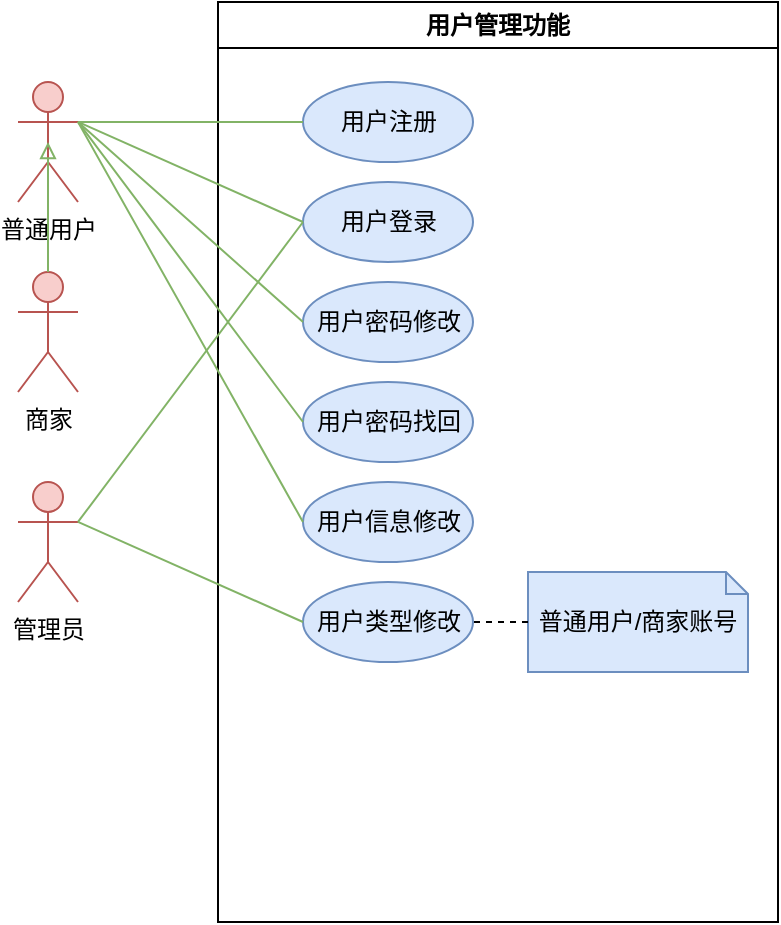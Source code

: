 <mxfile version="25.0.1">
  <diagram name="第 1 页" id="JnkWU8lNjrabSq-MCaUN">
    <mxGraphModel dx="1050" dy="569" grid="1" gridSize="10" guides="1" tooltips="1" connect="1" arrows="1" fold="1" page="1" pageScale="1" pageWidth="827" pageHeight="1169" math="0" shadow="0">
      <root>
        <mxCell id="0" />
        <mxCell id="1" parent="0" />
        <mxCell id="Xf5N_1pmWuM3FotxF5dR-1" value="用户管理功能" style="swimlane;whiteSpace=wrap;html=1;" parent="1" vertex="1">
          <mxGeometry x="320" y="80" width="280" height="460" as="geometry" />
        </mxCell>
        <mxCell id="Xf5N_1pmWuM3FotxF5dR-2" value="用户注册" style="ellipse;whiteSpace=wrap;html=1;fillColor=#dae8fc;strokeColor=#6c8ebf;" parent="Xf5N_1pmWuM3FotxF5dR-1" vertex="1">
          <mxGeometry x="42.5" y="40" width="85" height="40" as="geometry" />
        </mxCell>
        <mxCell id="Xf5N_1pmWuM3FotxF5dR-4" value="用户登录" style="ellipse;whiteSpace=wrap;html=1;fillColor=#dae8fc;strokeColor=#6c8ebf;" parent="Xf5N_1pmWuM3FotxF5dR-1" vertex="1">
          <mxGeometry x="42.5" y="90" width="85" height="40" as="geometry" />
        </mxCell>
        <mxCell id="Xf5N_1pmWuM3FotxF5dR-6" value="用户信息修改" style="ellipse;whiteSpace=wrap;html=1;fillColor=#dae8fc;strokeColor=#6c8ebf;" parent="Xf5N_1pmWuM3FotxF5dR-1" vertex="1">
          <mxGeometry x="42.5" y="240" width="85" height="40" as="geometry" />
        </mxCell>
        <mxCell id="Xf5N_1pmWuM3FotxF5dR-7" value="用户类型修改" style="ellipse;whiteSpace=wrap;html=1;fillColor=#dae8fc;strokeColor=#6c8ebf;" parent="Xf5N_1pmWuM3FotxF5dR-1" vertex="1">
          <mxGeometry x="42.5" y="290" width="85" height="40" as="geometry" />
        </mxCell>
        <mxCell id="Xf5N_1pmWuM3FotxF5dR-11" value="用户密码修改" style="ellipse;whiteSpace=wrap;html=1;fillColor=#dae8fc;strokeColor=#6c8ebf;" parent="Xf5N_1pmWuM3FotxF5dR-1" vertex="1">
          <mxGeometry x="42.5" y="140" width="85" height="40" as="geometry" />
        </mxCell>
        <mxCell id="Xf5N_1pmWuM3FotxF5dR-12" value="用户密码找回" style="ellipse;whiteSpace=wrap;html=1;fillColor=#dae8fc;strokeColor=#6c8ebf;" parent="Xf5N_1pmWuM3FotxF5dR-1" vertex="1">
          <mxGeometry x="42.5" y="190" width="85" height="40" as="geometry" />
        </mxCell>
        <mxCell id="Xf5N_1pmWuM3FotxF5dR-25" value="普通用户/商家账号" style="shape=note2;boundedLbl=1;whiteSpace=wrap;html=1;size=11;verticalAlign=top;align=center;fillColor=#dae8fc;strokeColor=#6c8ebf;" parent="Xf5N_1pmWuM3FotxF5dR-1" vertex="1">
          <mxGeometry x="155" y="285" width="110" height="50" as="geometry" />
        </mxCell>
        <mxCell id="w10hGMymRXJyzQoosufp-3" value="" style="endArrow=none;dashed=1;html=1;rounded=0;entryX=1;entryY=0.5;entryDx=0;entryDy=0;exitX=0;exitY=0.5;exitDx=0;exitDy=0;exitPerimeter=0;" edge="1" parent="Xf5N_1pmWuM3FotxF5dR-1" source="Xf5N_1pmWuM3FotxF5dR-25" target="Xf5N_1pmWuM3FotxF5dR-7">
          <mxGeometry width="50" height="50" relative="1" as="geometry">
            <mxPoint x="410" y="180" as="sourcePoint" />
            <mxPoint x="300" y="170" as="targetPoint" />
          </mxGeometry>
        </mxCell>
        <mxCell id="Xf5N_1pmWuM3FotxF5dR-14" value="普通用户" style="shape=umlActor;verticalLabelPosition=bottom;verticalAlign=top;html=1;fillColor=#f8cecc;strokeColor=#b85450;" parent="1" vertex="1">
          <mxGeometry x="220" y="120" width="30" height="60" as="geometry" />
        </mxCell>
        <mxCell id="Xf5N_1pmWuM3FotxF5dR-15" value="商家" style="shape=umlActor;verticalLabelPosition=bottom;verticalAlign=top;html=1;fillColor=#f8cecc;strokeColor=#b85450;" parent="1" vertex="1">
          <mxGeometry x="220" y="215" width="30" height="60" as="geometry" />
        </mxCell>
        <mxCell id="Xf5N_1pmWuM3FotxF5dR-16" value="管理员" style="shape=umlActor;verticalLabelPosition=bottom;verticalAlign=top;html=1;fillColor=#f8cecc;strokeColor=#b85450;" parent="1" vertex="1">
          <mxGeometry x="220" y="320" width="30" height="60" as="geometry" />
        </mxCell>
        <mxCell id="Xf5N_1pmWuM3FotxF5dR-17" value="" style="endArrow=block;endFill=0;html=1;rounded=0;fillColor=#d5e8d4;strokeColor=#82b366;exitX=0.5;exitY=0;exitDx=0;exitDy=0;exitPerimeter=0;entryX=0.5;entryY=0.5;entryDx=0;entryDy=0;entryPerimeter=0;" parent="1" source="Xf5N_1pmWuM3FotxF5dR-15" target="Xf5N_1pmWuM3FotxF5dR-14" edge="1">
          <mxGeometry width="160" relative="1" as="geometry">
            <mxPoint x="275" y="365" as="sourcePoint" />
            <mxPoint x="260" y="285" as="targetPoint" />
          </mxGeometry>
        </mxCell>
        <mxCell id="Xf5N_1pmWuM3FotxF5dR-19" value="" style="endArrow=none;html=1;rounded=0;fillColor=#d5e8d4;strokeColor=#82b366;exitX=0;exitY=0.5;exitDx=0;exitDy=0;entryX=1;entryY=0.333;entryDx=0;entryDy=0;entryPerimeter=0;" parent="1" source="Xf5N_1pmWuM3FotxF5dR-4" target="Xf5N_1pmWuM3FotxF5dR-16" edge="1">
          <mxGeometry width="50" height="50" relative="1" as="geometry">
            <mxPoint x="380" y="40" as="sourcePoint" />
            <mxPoint x="220" y="90" as="targetPoint" />
          </mxGeometry>
        </mxCell>
        <mxCell id="Xf5N_1pmWuM3FotxF5dR-20" value="" style="endArrow=none;html=1;rounded=0;fillColor=#d5e8d4;strokeColor=#82b366;exitX=0;exitY=0.5;exitDx=0;exitDy=0;entryX=1;entryY=0.333;entryDx=0;entryDy=0;entryPerimeter=0;" parent="1" source="Xf5N_1pmWuM3FotxF5dR-7" target="Xf5N_1pmWuM3FotxF5dR-16" edge="1">
          <mxGeometry width="50" height="50" relative="1" as="geometry">
            <mxPoint x="390" y="50" as="sourcePoint" />
            <mxPoint x="230" y="100" as="targetPoint" />
          </mxGeometry>
        </mxCell>
        <mxCell id="Xf5N_1pmWuM3FotxF5dR-21" value="" style="endArrow=none;html=1;rounded=0;fillColor=#d5e8d4;strokeColor=#82b366;exitX=0;exitY=0.5;exitDx=0;exitDy=0;entryX=1;entryY=0.333;entryDx=0;entryDy=0;entryPerimeter=0;" parent="1" source="Xf5N_1pmWuM3FotxF5dR-6" target="Xf5N_1pmWuM3FotxF5dR-14" edge="1">
          <mxGeometry width="50" height="50" relative="1" as="geometry">
            <mxPoint x="400" y="60" as="sourcePoint" />
            <mxPoint x="240" y="110" as="targetPoint" />
          </mxGeometry>
        </mxCell>
        <mxCell id="Xf5N_1pmWuM3FotxF5dR-23" value="" style="endArrow=none;html=1;rounded=0;fillColor=#d5e8d4;strokeColor=#82b366;entryX=1;entryY=0.333;entryDx=0;entryDy=0;entryPerimeter=0;exitX=0;exitY=0.5;exitDx=0;exitDy=0;" parent="1" source="Xf5N_1pmWuM3FotxF5dR-4" target="Xf5N_1pmWuM3FotxF5dR-14" edge="1">
          <mxGeometry width="50" height="50" relative="1" as="geometry">
            <mxPoint x="400" y="110" as="sourcePoint" />
            <mxPoint x="260" y="130" as="targetPoint" />
          </mxGeometry>
        </mxCell>
        <mxCell id="Xf5N_1pmWuM3FotxF5dR-24" value="" style="endArrow=none;html=1;rounded=0;fillColor=#d5e8d4;strokeColor=#82b366;exitX=0;exitY=0.5;exitDx=0;exitDy=0;entryX=1;entryY=0.333;entryDx=0;entryDy=0;entryPerimeter=0;" parent="1" source="Xf5N_1pmWuM3FotxF5dR-2" target="Xf5N_1pmWuM3FotxF5dR-14" edge="1">
          <mxGeometry width="50" height="50" relative="1" as="geometry">
            <mxPoint x="430" y="90" as="sourcePoint" />
            <mxPoint x="270" y="140" as="targetPoint" />
          </mxGeometry>
        </mxCell>
        <mxCell id="w10hGMymRXJyzQoosufp-4" value="" style="endArrow=none;html=1;rounded=0;fillColor=#d5e8d4;strokeColor=#82b366;exitX=0;exitY=0.5;exitDx=0;exitDy=0;entryX=1;entryY=0.333;entryDx=0;entryDy=0;entryPerimeter=0;" edge="1" parent="1" source="Xf5N_1pmWuM3FotxF5dR-12" target="Xf5N_1pmWuM3FotxF5dR-14">
          <mxGeometry width="50" height="50" relative="1" as="geometry">
            <mxPoint x="773" y="345" as="sourcePoint" />
            <mxPoint x="660" y="145" as="targetPoint" />
          </mxGeometry>
        </mxCell>
        <mxCell id="w10hGMymRXJyzQoosufp-5" value="" style="endArrow=none;html=1;rounded=0;fillColor=#d5e8d4;strokeColor=#82b366;exitX=0;exitY=0.5;exitDx=0;exitDy=0;entryX=1;entryY=0.333;entryDx=0;entryDy=0;entryPerimeter=0;" edge="1" parent="1" source="Xf5N_1pmWuM3FotxF5dR-11" target="Xf5N_1pmWuM3FotxF5dR-14">
          <mxGeometry width="50" height="50" relative="1" as="geometry">
            <mxPoint x="783" y="355" as="sourcePoint" />
            <mxPoint x="670" y="155" as="targetPoint" />
          </mxGeometry>
        </mxCell>
      </root>
    </mxGraphModel>
  </diagram>
</mxfile>
